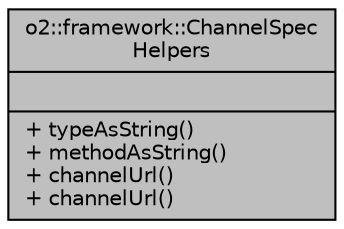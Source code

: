 digraph "o2::framework::ChannelSpecHelpers"
{
 // INTERACTIVE_SVG=YES
  bgcolor="transparent";
  edge [fontname="Helvetica",fontsize="10",labelfontname="Helvetica",labelfontsize="10"];
  node [fontname="Helvetica",fontsize="10",shape=record];
  Node1 [label="{o2::framework::ChannelSpec\lHelpers\n||+ typeAsString()\l+ methodAsString()\l+ channelUrl()\l+ channelUrl()\l}",height=0.2,width=0.4,color="black", fillcolor="grey75", style="filled", fontcolor="black"];
}
